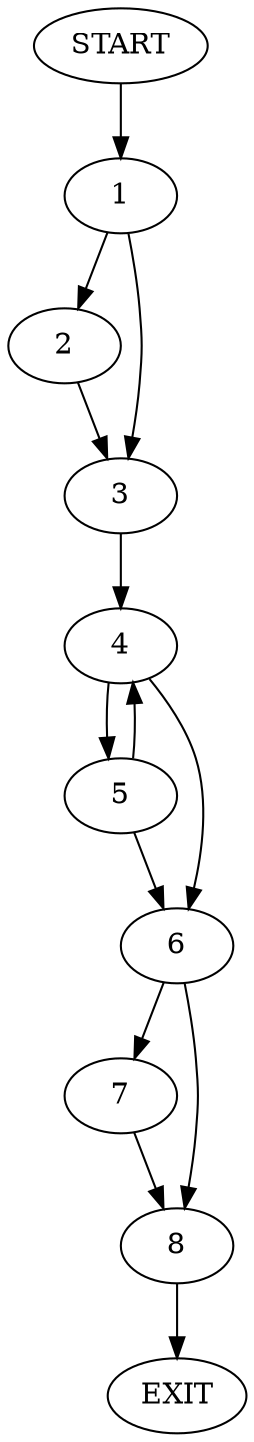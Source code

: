 digraph {
0 [label="START"]
9 [label="EXIT"]
0 -> 1
1 -> 2
1 -> 3
2 -> 3
3 -> 4
4 -> 5
4 -> 6
6 -> 7
6 -> 8
5 -> 4
5 -> 6
8 -> 9
7 -> 8
}
